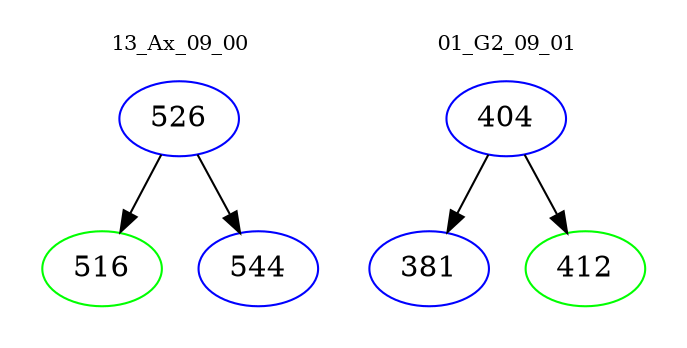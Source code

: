 digraph{
subgraph cluster_0 {
color = white
label = "13_Ax_09_00";
fontsize=10;
T0_526 [label="526", color="blue"]
T0_526 -> T0_516 [color="black"]
T0_516 [label="516", color="green"]
T0_526 -> T0_544 [color="black"]
T0_544 [label="544", color="blue"]
}
subgraph cluster_1 {
color = white
label = "01_G2_09_01";
fontsize=10;
T1_404 [label="404", color="blue"]
T1_404 -> T1_381 [color="black"]
T1_381 [label="381", color="blue"]
T1_404 -> T1_412 [color="black"]
T1_412 [label="412", color="green"]
}
}
